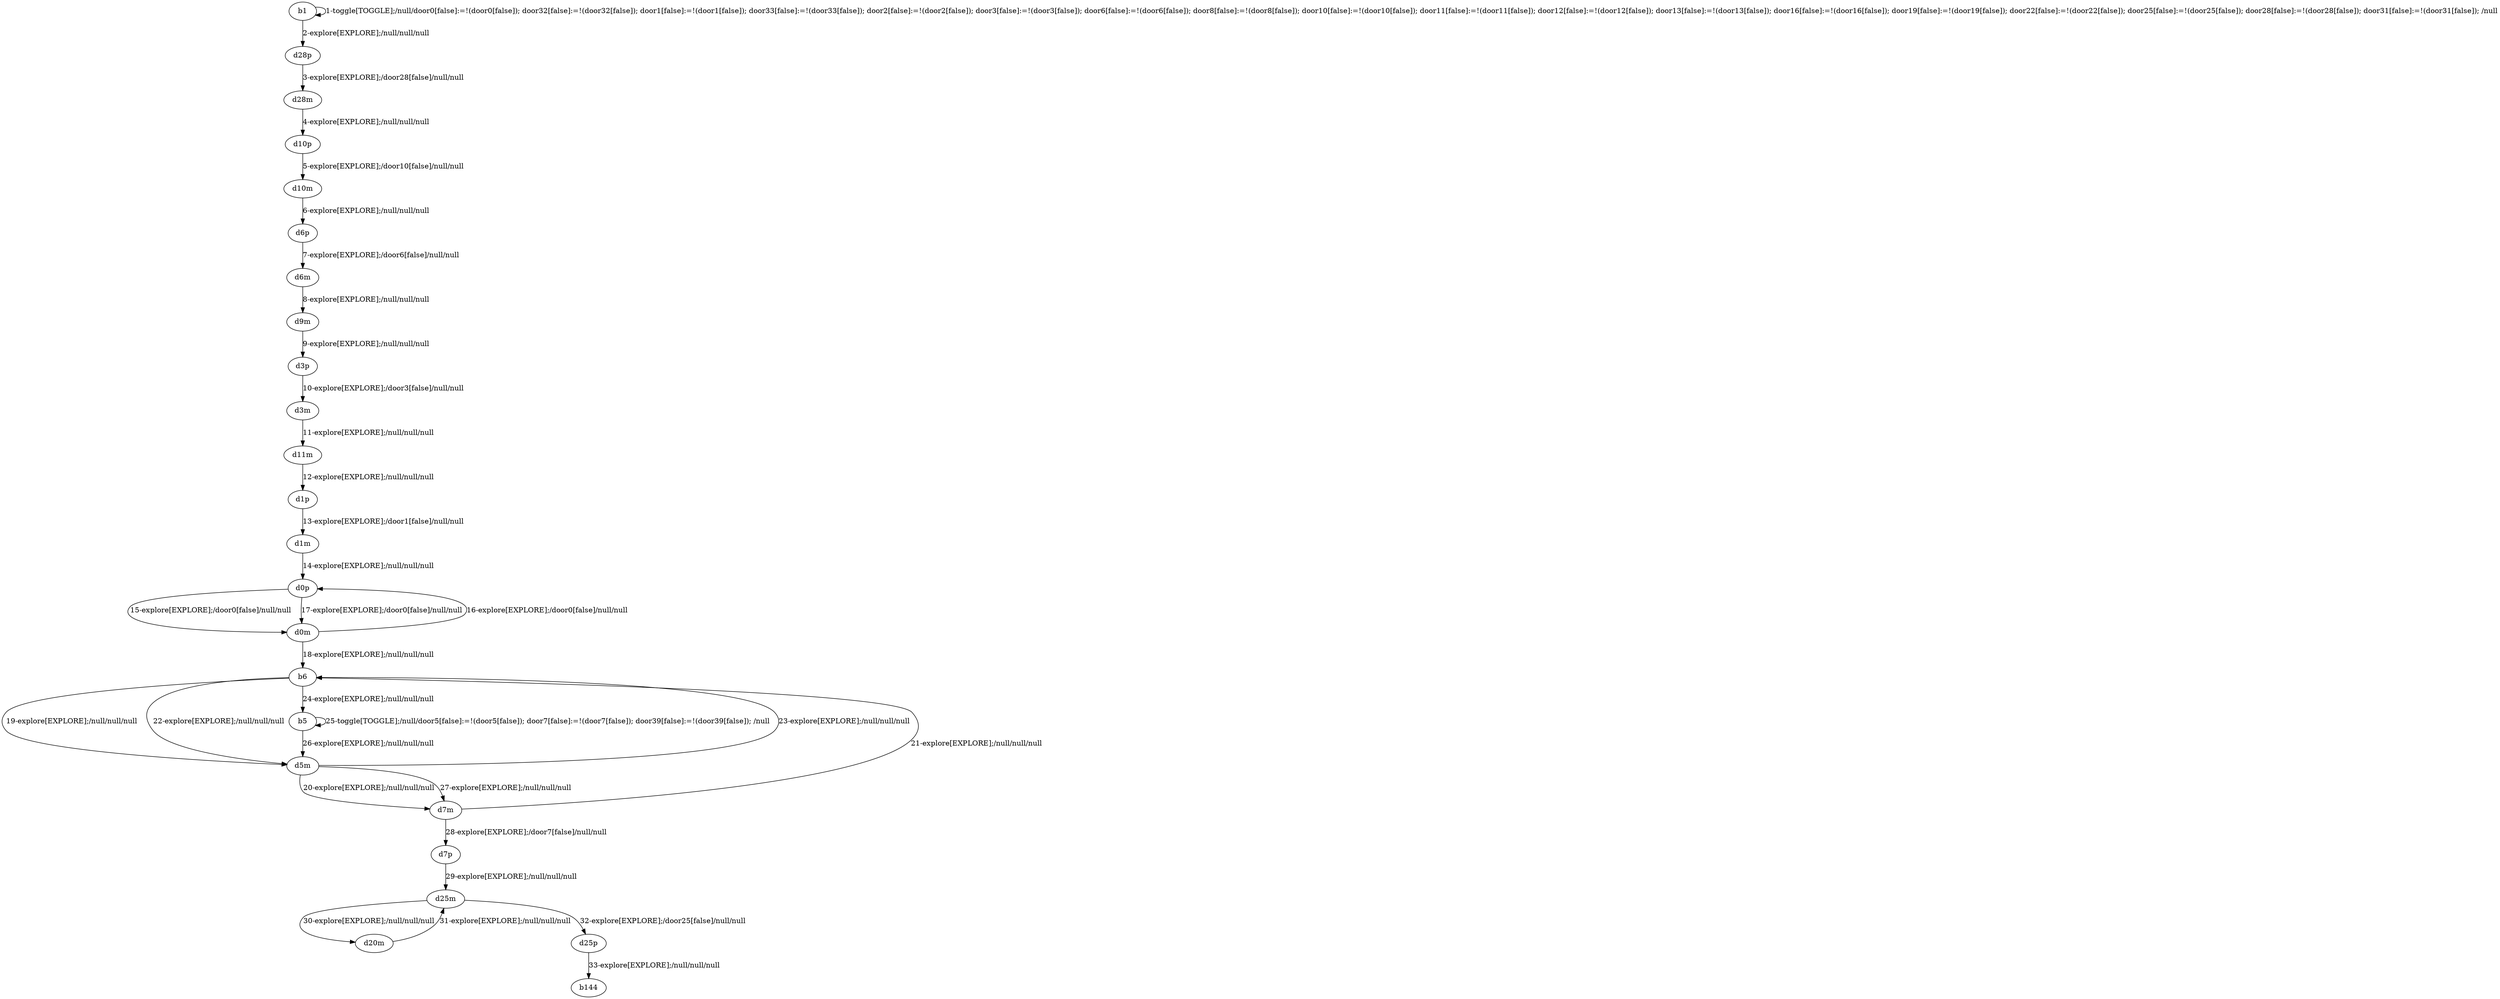 # Total number of goals covered by this test: 1
# d25p --> b144

digraph g {
"b1" -> "b1" [label = "1-toggle[TOGGLE];/null/door0[false]:=!(door0[false]); door32[false]:=!(door32[false]); door1[false]:=!(door1[false]); door33[false]:=!(door33[false]); door2[false]:=!(door2[false]); door3[false]:=!(door3[false]); door6[false]:=!(door6[false]); door8[false]:=!(door8[false]); door10[false]:=!(door10[false]); door11[false]:=!(door11[false]); door12[false]:=!(door12[false]); door13[false]:=!(door13[false]); door16[false]:=!(door16[false]); door19[false]:=!(door19[false]); door22[false]:=!(door22[false]); door25[false]:=!(door25[false]); door28[false]:=!(door28[false]); door31[false]:=!(door31[false]); /null"];
"b1" -> "d28p" [label = "2-explore[EXPLORE];/null/null/null"];
"d28p" -> "d28m" [label = "3-explore[EXPLORE];/door28[false]/null/null"];
"d28m" -> "d10p" [label = "4-explore[EXPLORE];/null/null/null"];
"d10p" -> "d10m" [label = "5-explore[EXPLORE];/door10[false]/null/null"];
"d10m" -> "d6p" [label = "6-explore[EXPLORE];/null/null/null"];
"d6p" -> "d6m" [label = "7-explore[EXPLORE];/door6[false]/null/null"];
"d6m" -> "d9m" [label = "8-explore[EXPLORE];/null/null/null"];
"d9m" -> "d3p" [label = "9-explore[EXPLORE];/null/null/null"];
"d3p" -> "d3m" [label = "10-explore[EXPLORE];/door3[false]/null/null"];
"d3m" -> "d11m" [label = "11-explore[EXPLORE];/null/null/null"];
"d11m" -> "d1p" [label = "12-explore[EXPLORE];/null/null/null"];
"d1p" -> "d1m" [label = "13-explore[EXPLORE];/door1[false]/null/null"];
"d1m" -> "d0p" [label = "14-explore[EXPLORE];/null/null/null"];
"d0p" -> "d0m" [label = "15-explore[EXPLORE];/door0[false]/null/null"];
"d0m" -> "d0p" [label = "16-explore[EXPLORE];/door0[false]/null/null"];
"d0p" -> "d0m" [label = "17-explore[EXPLORE];/door0[false]/null/null"];
"d0m" -> "b6" [label = "18-explore[EXPLORE];/null/null/null"];
"b6" -> "d5m" [label = "19-explore[EXPLORE];/null/null/null"];
"d5m" -> "d7m" [label = "20-explore[EXPLORE];/null/null/null"];
"d7m" -> "b6" [label = "21-explore[EXPLORE];/null/null/null"];
"b6" -> "d5m" [label = "22-explore[EXPLORE];/null/null/null"];
"d5m" -> "b6" [label = "23-explore[EXPLORE];/null/null/null"];
"b6" -> "b5" [label = "24-explore[EXPLORE];/null/null/null"];
"b5" -> "b5" [label = "25-toggle[TOGGLE];/null/door5[false]:=!(door5[false]); door7[false]:=!(door7[false]); door39[false]:=!(door39[false]); /null"];
"b5" -> "d5m" [label = "26-explore[EXPLORE];/null/null/null"];
"d5m" -> "d7m" [label = "27-explore[EXPLORE];/null/null/null"];
"d7m" -> "d7p" [label = "28-explore[EXPLORE];/door7[false]/null/null"];
"d7p" -> "d25m" [label = "29-explore[EXPLORE];/null/null/null"];
"d25m" -> "d20m" [label = "30-explore[EXPLORE];/null/null/null"];
"d20m" -> "d25m" [label = "31-explore[EXPLORE];/null/null/null"];
"d25m" -> "d25p" [label = "32-explore[EXPLORE];/door25[false]/null/null"];
"d25p" -> "b144" [label = "33-explore[EXPLORE];/null/null/null"];
}